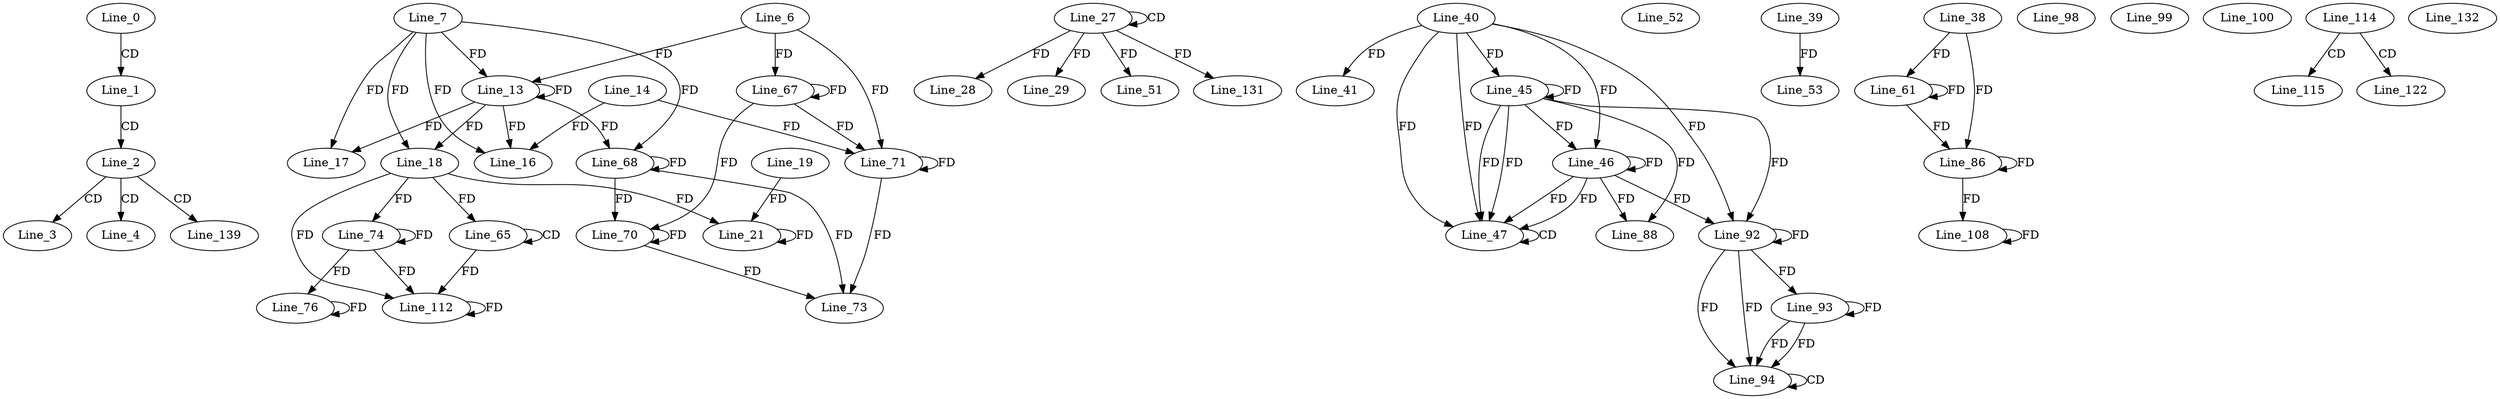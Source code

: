 digraph G {
  Line_0;
  Line_1;
  Line_2;
  Line_3;
  Line_4;
  Line_7;
  Line_13;
  Line_6;
  Line_14;
  Line_16;
  Line_17;
  Line_17;
  Line_18;
  Line_19;
  Line_21;
  Line_18;
  Line_21;
  Line_27;
  Line_27;
  Line_28;
  Line_29;
  Line_40;
  Line_41;
  Line_41;
  Line_45;
  Line_45;
  Line_45;
  Line_46;
  Line_46;
  Line_47;
  Line_47;
  Line_51;
  Line_52;
  Line_39;
  Line_53;
  Line_38;
  Line_61;
  Line_65;
  Line_65;
  Line_67;
  Line_68;
  Line_70;
  Line_71;
  Line_73;
  Line_74;
  Line_76;
  Line_76;
  Line_86;
  Line_88;
  Line_88;
  Line_92;
  Line_92;
  Line_93;
  Line_93;
  Line_94;
  Line_94;
  Line_98;
  Line_99;
  Line_100;
  Line_108;
  Line_112;
  Line_112;
  Line_114;
  Line_115;
  Line_122;
  Line_131;
  Line_132;
  Line_139;
  Line_0 -> Line_1 [ label="CD" ];
  Line_1 -> Line_2 [ label="CD" ];
  Line_2 -> Line_3 [ label="CD" ];
  Line_2 -> Line_4 [ label="CD" ];
  Line_7 -> Line_13 [ label="FD" ];
  Line_13 -> Line_13 [ label="FD" ];
  Line_6 -> Line_13 [ label="FD" ];
  Line_14 -> Line_16 [ label="FD" ];
  Line_7 -> Line_16 [ label="FD" ];
  Line_13 -> Line_16 [ label="FD" ];
  Line_7 -> Line_17 [ label="FD" ];
  Line_13 -> Line_17 [ label="FD" ];
  Line_7 -> Line_18 [ label="FD" ];
  Line_13 -> Line_18 [ label="FD" ];
  Line_19 -> Line_21 [ label="FD" ];
  Line_21 -> Line_21 [ label="FD" ];
  Line_18 -> Line_21 [ label="FD" ];
  Line_27 -> Line_27 [ label="CD" ];
  Line_27 -> Line_28 [ label="FD" ];
  Line_27 -> Line_29 [ label="FD" ];
  Line_40 -> Line_41 [ label="FD" ];
  Line_40 -> Line_45 [ label="FD" ];
  Line_45 -> Line_45 [ label="FD" ];
  Line_40 -> Line_46 [ label="FD" ];
  Line_45 -> Line_46 [ label="FD" ];
  Line_46 -> Line_46 [ label="FD" ];
  Line_40 -> Line_47 [ label="FD" ];
  Line_45 -> Line_47 [ label="FD" ];
  Line_46 -> Line_47 [ label="FD" ];
  Line_47 -> Line_47 [ label="CD" ];
  Line_40 -> Line_47 [ label="FD" ];
  Line_45 -> Line_47 [ label="FD" ];
  Line_46 -> Line_47 [ label="FD" ];
  Line_27 -> Line_51 [ label="FD" ];
  Line_39 -> Line_53 [ label="FD" ];
  Line_38 -> Line_61 [ label="FD" ];
  Line_61 -> Line_61 [ label="FD" ];
  Line_65 -> Line_65 [ label="CD" ];
  Line_18 -> Line_65 [ label="FD" ];
  Line_6 -> Line_67 [ label="FD" ];
  Line_67 -> Line_67 [ label="FD" ];
  Line_7 -> Line_68 [ label="FD" ];
  Line_13 -> Line_68 [ label="FD" ];
  Line_68 -> Line_68 [ label="FD" ];
  Line_68 -> Line_70 [ label="FD" ];
  Line_70 -> Line_70 [ label="FD" ];
  Line_67 -> Line_70 [ label="FD" ];
  Line_14 -> Line_71 [ label="FD" ];
  Line_71 -> Line_71 [ label="FD" ];
  Line_6 -> Line_71 [ label="FD" ];
  Line_67 -> Line_71 [ label="FD" ];
  Line_71 -> Line_73 [ label="FD" ];
  Line_68 -> Line_73 [ label="FD" ];
  Line_70 -> Line_73 [ label="FD" ];
  Line_18 -> Line_74 [ label="FD" ];
  Line_74 -> Line_74 [ label="FD" ];
  Line_76 -> Line_76 [ label="FD" ];
  Line_74 -> Line_76 [ label="FD" ];
  Line_38 -> Line_86 [ label="FD" ];
  Line_61 -> Line_86 [ label="FD" ];
  Line_86 -> Line_86 [ label="FD" ];
  Line_45 -> Line_88 [ label="FD" ];
  Line_46 -> Line_88 [ label="FD" ];
  Line_40 -> Line_92 [ label="FD" ];
  Line_45 -> Line_92 [ label="FD" ];
  Line_46 -> Line_92 [ label="FD" ];
  Line_92 -> Line_92 [ label="FD" ];
  Line_92 -> Line_93 [ label="FD" ];
  Line_93 -> Line_93 [ label="FD" ];
  Line_92 -> Line_94 [ label="FD" ];
  Line_93 -> Line_94 [ label="FD" ];
  Line_94 -> Line_94 [ label="CD" ];
  Line_92 -> Line_94 [ label="FD" ];
  Line_93 -> Line_94 [ label="FD" ];
  Line_86 -> Line_108 [ label="FD" ];
  Line_108 -> Line_108 [ label="FD" ];
  Line_65 -> Line_112 [ label="FD" ];
  Line_112 -> Line_112 [ label="FD" ];
  Line_18 -> Line_112 [ label="FD" ];
  Line_74 -> Line_112 [ label="FD" ];
  Line_114 -> Line_115 [ label="CD" ];
  Line_114 -> Line_122 [ label="CD" ];
  Line_27 -> Line_131 [ label="FD" ];
  Line_2 -> Line_139 [ label="CD" ];
}
